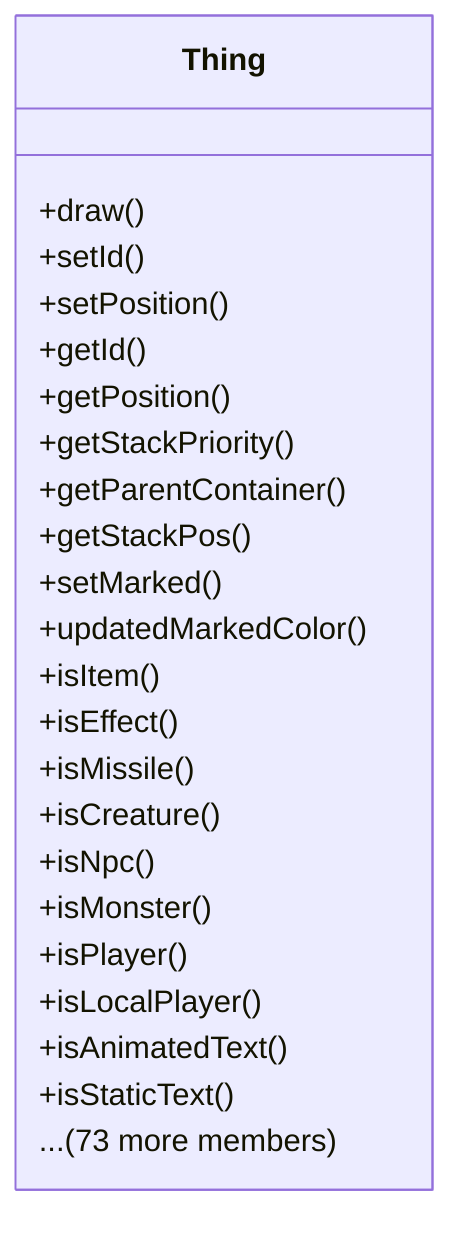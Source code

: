 classDiagram
    class Thing {
        +draw()
        +setId()
        +setPosition()
        +getId()
        +getPosition()
        +getStackPriority()
        +getParentContainer()
        +getStackPos()
        +setMarked()
        +updatedMarkedColor()
        +isItem()
        +isEffect()
        +isMissile()
        +isCreature()
        +isNpc()
        +isMonster()
        +isPlayer()
        +isLocalPlayer()
        +isAnimatedText()
        +isStaticText()
        ... (73 more members)
    }
